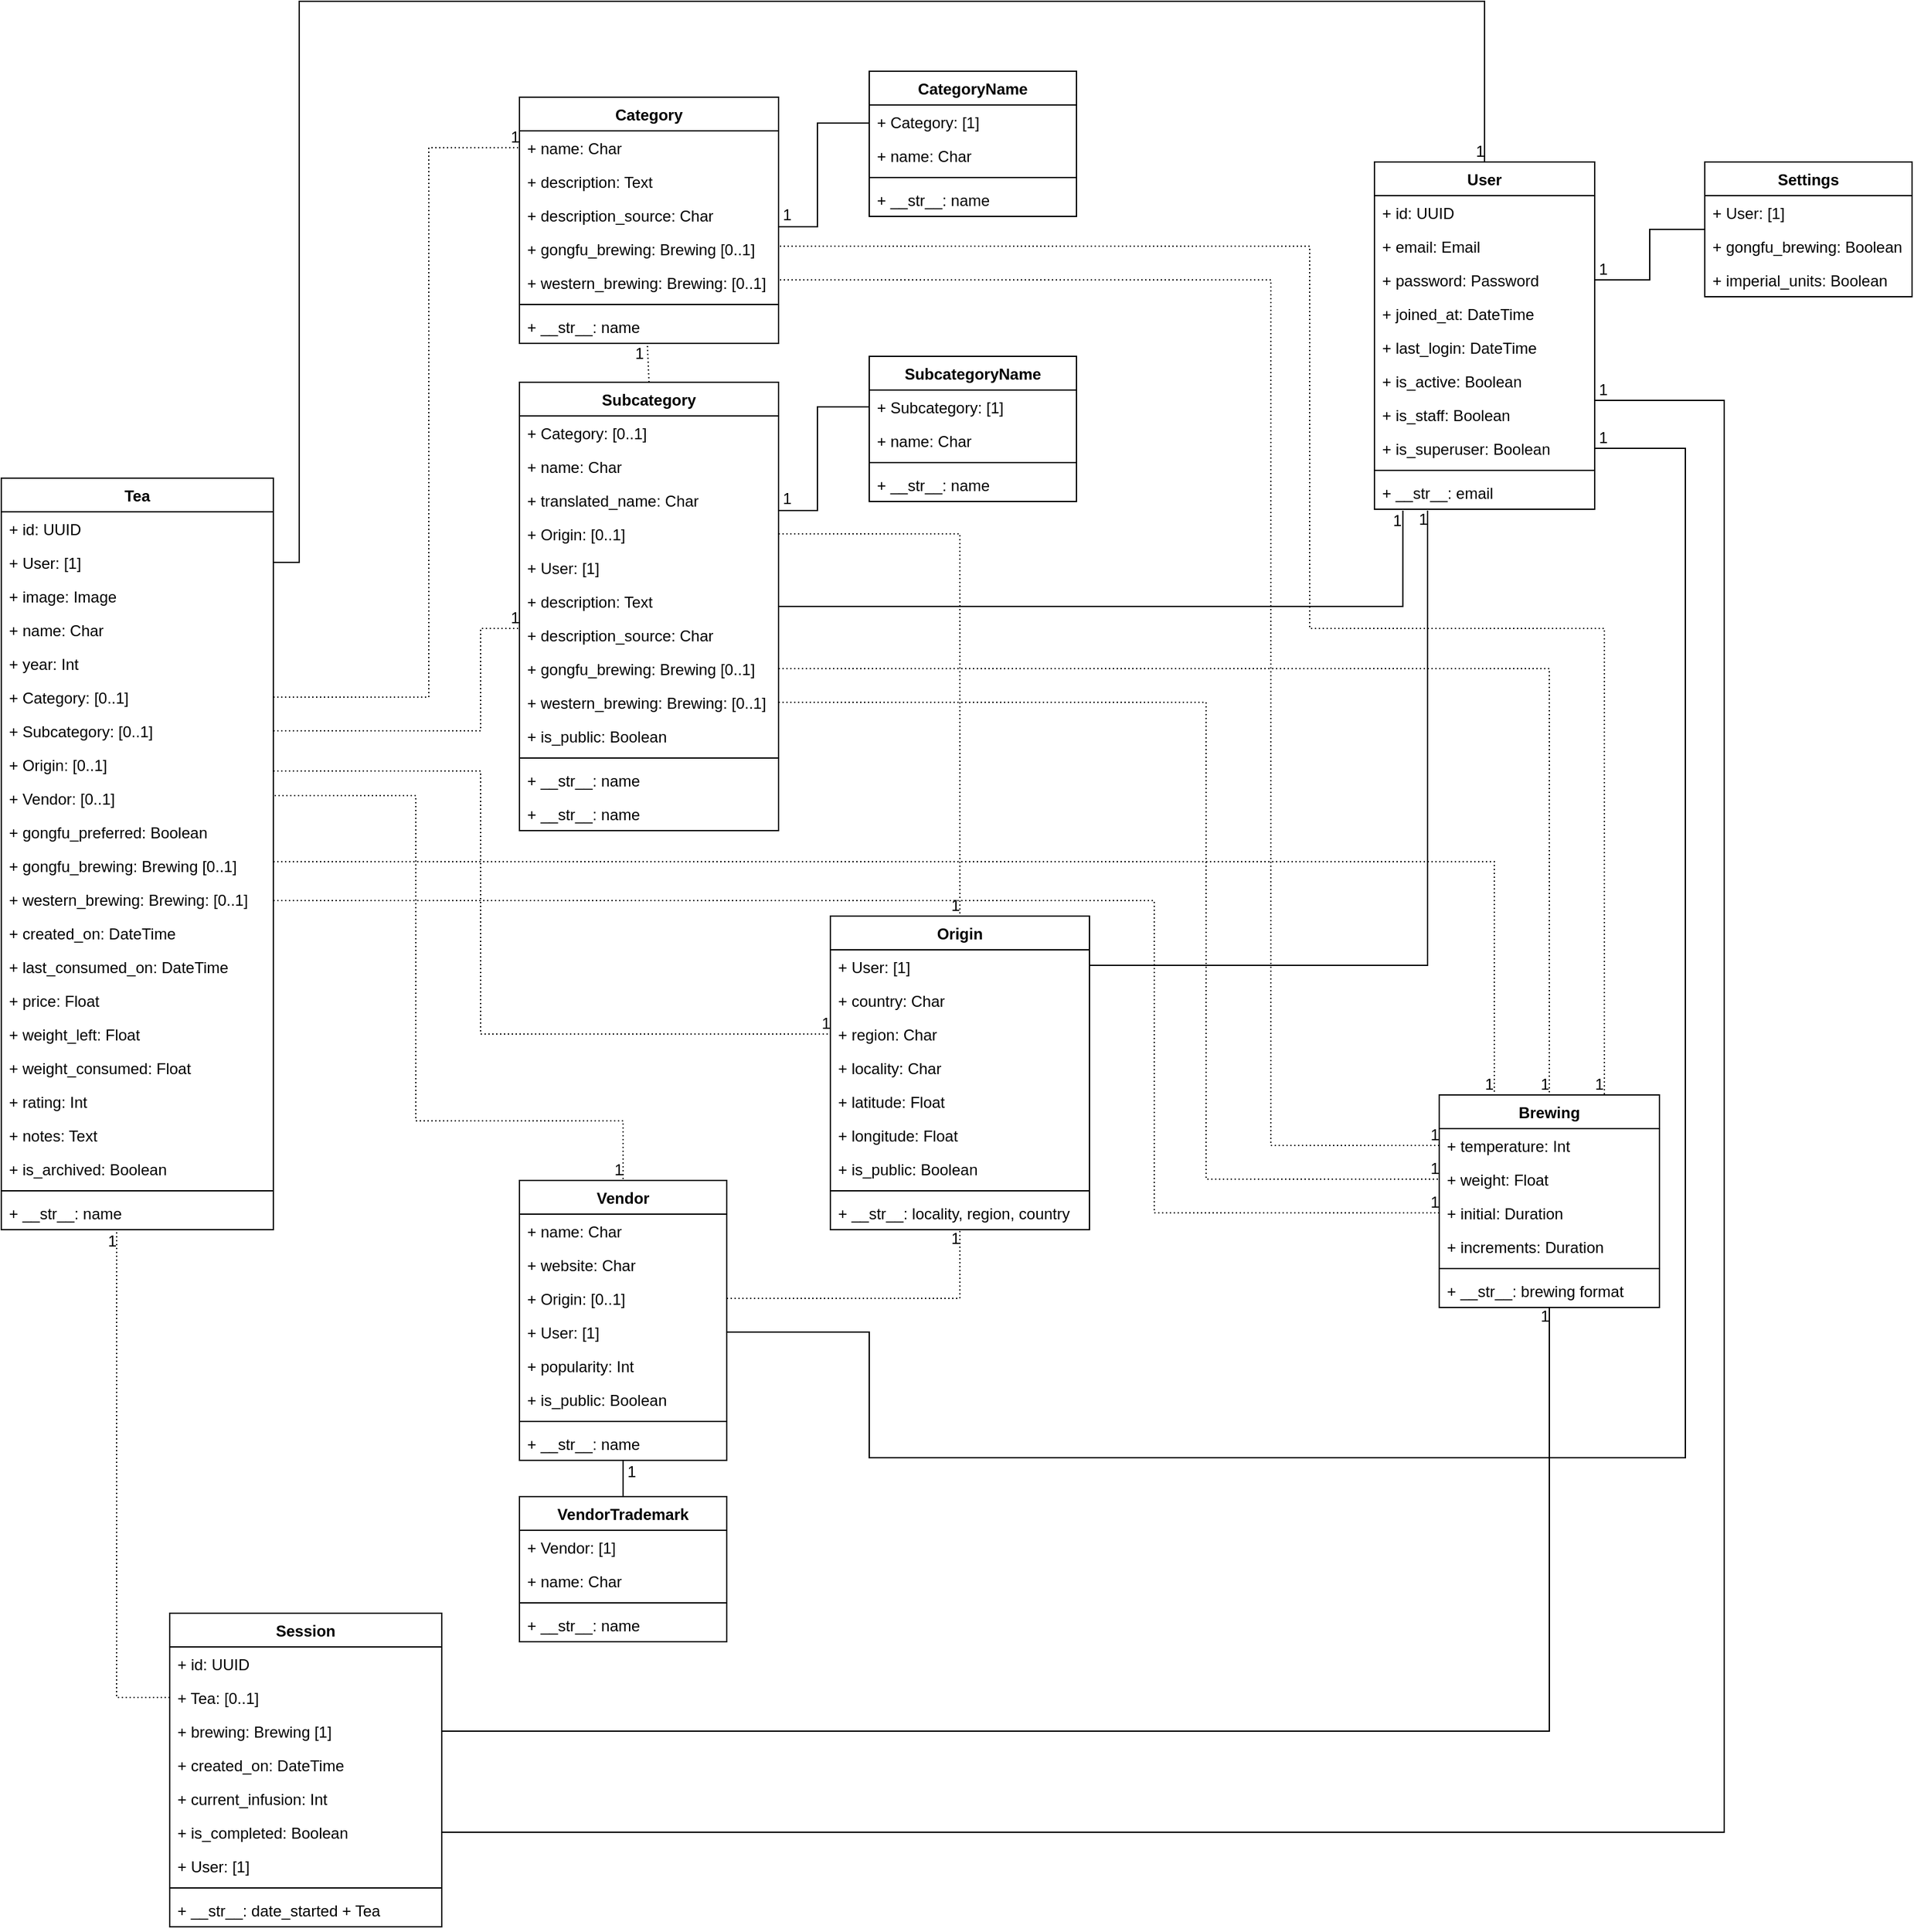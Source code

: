 <mxfile version="13.7.7" type="device"><diagram id="ERlqDM8H1WGWxy8LmIE1" name="Page-1"><mxGraphModel dx="1822" dy="1283" grid="1" gridSize="10" guides="1" tooltips="1" connect="1" arrows="1" fold="1" page="0" pageScale="1" pageWidth="850" pageHeight="1100" math="0" shadow="0"><root><mxCell id="0"/><mxCell id="1" parent="0"/><mxCell id="O02PNRUQ_utz5mJYv3w9-72" value="" style="endArrow=none;html=1;rounded=0;dashed=1;dashPattern=1 2;strokeColor=#000000;edgeStyle=orthogonalEdgeStyle;exitX=1;exitY=0.5;exitDx=0;exitDy=0;" parent="1" source="O02PNRUQ_utz5mJYv3w9-23" target="O02PNRUQ_utz5mJYv3w9-37" edge="1"><mxGeometry relative="1" as="geometry"><mxPoint x="410" y="430" as="sourcePoint"/><mxPoint x="570" y="430" as="targetPoint"/><Array as="points"><mxPoint x="170" y="419"/><mxPoint x="170" y="340"/></Array></mxGeometry></mxCell><mxCell id="O02PNRUQ_utz5mJYv3w9-73" value="1" style="resizable=0;html=1;align=right;verticalAlign=bottom;" parent="O02PNRUQ_utz5mJYv3w9-72" connectable="0" vertex="1"><mxGeometry x="1" relative="1" as="geometry"/></mxCell><mxCell id="O02PNRUQ_utz5mJYv3w9-98" value="" style="endArrow=none;html=1;rounded=0;dashed=1;dashPattern=1 2;strokeColor=#000000;align=center;edgeStyle=orthogonalEdgeStyle;exitX=1;exitY=0.5;exitDx=0;exitDy=0;" parent="1" source="O02PNRUQ_utz5mJYv3w9-92" target="O02PNRUQ_utz5mJYv3w9-93" edge="1"><mxGeometry relative="1" as="geometry"><mxPoint x="180" y="489" as="sourcePoint"/><mxPoint x="340" y="489" as="targetPoint"/><Array as="points"><mxPoint x="10" y="469"/><mxPoint x="120" y="469"/><mxPoint x="120" y="720"/><mxPoint x="280" y="720"/></Array></mxGeometry></mxCell><mxCell id="O02PNRUQ_utz5mJYv3w9-99" value="1" style="resizable=0;html=1;align=right;verticalAlign=bottom;" parent="O02PNRUQ_utz5mJYv3w9-98" connectable="0" vertex="1"><mxGeometry x="1" relative="1" as="geometry"/></mxCell><mxCell id="51CXwvKLVbVLp1ww3vql-13" value="" style="endArrow=none;html=1;rounded=0;edgeStyle=orthogonalEdgeStyle;dashed=1;dashPattern=1 2;entryX=0.424;entryY=1.038;entryDx=0;entryDy=0;entryPerimeter=0;" parent="1" source="51CXwvKLVbVLp1ww3vql-6" target="O02PNRUQ_utz5mJYv3w9-4" edge="1"><mxGeometry relative="1" as="geometry"><mxPoint x="60" y="939" as="sourcePoint"/><mxPoint x="60" y="939" as="targetPoint"/></mxGeometry></mxCell><mxCell id="51CXwvKLVbVLp1ww3vql-14" value="1" style="resizable=0;html=1;align=right;verticalAlign=bottom;" parent="51CXwvKLVbVLp1ww3vql-13" connectable="0" vertex="1"><mxGeometry x="1" relative="1" as="geometry"><mxPoint y="16" as="offset"/></mxGeometry></mxCell><mxCell id="51CXwvKLVbVLp1ww3vql-15" value="" style="endArrow=none;html=1;rounded=0;edgeStyle=orthogonalEdgeStyle;" parent="1" source="51CXwvKLVbVLp1ww3vql-9" target="O02PNRUQ_utz5mJYv3w9-76" edge="1"><mxGeometry relative="1" as="geometry"><mxPoint x="400" y="965" as="sourcePoint"/><mxPoint x="560" y="965" as="targetPoint"/></mxGeometry></mxCell><mxCell id="51CXwvKLVbVLp1ww3vql-16" value="1" style="resizable=0;html=1;align=right;verticalAlign=bottom;" parent="51CXwvKLVbVLp1ww3vql-15" connectable="0" vertex="1"><mxGeometry x="1" relative="1" as="geometry"><mxPoint y="15" as="offset"/></mxGeometry></mxCell><mxCell id="N8MZn2s2It6-Gu-V4lrR-6" value="" style="endArrow=none;html=1;rounded=0;edgeStyle=orthogonalEdgeStyle;entryX=1;entryY=0.5;entryDx=0;entryDy=0;" parent="1" source="N8MZn2s2It6-Gu-V4lrR-1" target="O02PNRUQ_utz5mJYv3w9-7" edge="1"><mxGeometry relative="1" as="geometry"><mxPoint x="750" y="330" as="sourcePoint"/><mxPoint x="1070" y="19" as="targetPoint"/><Array as="points"/></mxGeometry></mxCell><mxCell id="N8MZn2s2It6-Gu-V4lrR-7" value="1" style="resizable=0;html=1;align=right;verticalAlign=bottom;" parent="N8MZn2s2It6-Gu-V4lrR-6" connectable="0" vertex="1"><mxGeometry x="1" relative="1" as="geometry"><mxPoint x="10" as="offset"/></mxGeometry></mxCell><mxCell id="QWwtuNSNazfvdmb5oamC-1" value="" style="endArrow=none;html=1;rounded=0;edgeStyle=orthogonalEdgeStyle;exitX=1;exitY=0.5;exitDx=0;exitDy=0;" parent="1" source="QWwtuNSNazfvdmb5oamC-3" target="O02PNRUQ_utz5mJYv3w9-5" edge="1"><mxGeometry relative="1" as="geometry"><mxPoint x="105" y="160" as="sourcePoint"/><mxPoint x="130" y="-144" as="targetPoint"/><Array as="points"><mxPoint x="30" y="289"/><mxPoint x="30" y="-144"/><mxPoint x="945" y="-144"/></Array></mxGeometry></mxCell><mxCell id="QWwtuNSNazfvdmb5oamC-2" value="1" style="resizable=0;html=1;align=right;verticalAlign=bottom;" parent="QWwtuNSNazfvdmb5oamC-1" connectable="0" vertex="1"><mxGeometry x="1" relative="1" as="geometry"/></mxCell><mxCell id="QWwtuNSNazfvdmb5oamC-9" value="" style="endArrow=none;html=1;rounded=0;edgeStyle=orthogonalEdgeStyle;exitX=1;exitY=0.5;exitDx=0;exitDy=0;" parent="1" source="QWwtuNSNazfvdmb5oamC-8" target="O02PNRUQ_utz5mJYv3w9-5" edge="1"><mxGeometry relative="1" as="geometry"><mxPoint x="360" y="1059" as="sourcePoint"/><mxPoint x="520" y="1059" as="targetPoint"/><Array as="points"><mxPoint x="1130" y="1269"/><mxPoint x="1130" y="164"/></Array></mxGeometry></mxCell><mxCell id="QWwtuNSNazfvdmb5oamC-10" value="1" style="resizable=0;html=1;align=right;verticalAlign=bottom;" parent="QWwtuNSNazfvdmb5oamC-9" connectable="0" vertex="1"><mxGeometry x="1" relative="1" as="geometry"><mxPoint x="10" as="offset"/></mxGeometry></mxCell><mxCell id="QWwtuNSNazfvdmb5oamC-40" value="" style="endArrow=none;html=1;rounded=0;edgeStyle=orthogonalEdgeStyle;exitX=0.5;exitY=0;exitDx=0;exitDy=0;entryX=0.5;entryY=1;entryDx=0;entryDy=0;" parent="1" source="QWwtuNSNazfvdmb5oamC-34" target="O02PNRUQ_utz5mJYv3w9-93" edge="1"><mxGeometry relative="1" as="geometry"><mxPoint x="480" y="710" as="sourcePoint"/><mxPoint x="340" y="670" as="targetPoint"/><Array as="points"/></mxGeometry></mxCell><mxCell id="QWwtuNSNazfvdmb5oamC-41" value="1" style="resizable=0;html=1;align=right;verticalAlign=bottom;" parent="QWwtuNSNazfvdmb5oamC-40" connectable="0" vertex="1"><mxGeometry x="1" relative="1" as="geometry"><mxPoint x="10" y="17" as="offset"/></mxGeometry></mxCell><mxCell id="QWwtuNSNazfvdmb5oamC-54" value="" style="endArrow=none;html=1;rounded=0;dashed=1;dashPattern=1 2;edgeStyle=orthogonalEdgeStyle;entryX=0;entryY=0.5;entryDx=0;entryDy=0;exitX=1;exitY=0.5;exitDx=0;exitDy=0;" parent="1" source="QWwtuNSNazfvdmb5oamC-51" target="51CXwvKLVbVLp1ww3vql-17" edge="1"><mxGeometry relative="1" as="geometry"><mxPoint x="520" y="467" as="sourcePoint"/><mxPoint x="785" y="726" as="targetPoint"/><Array as="points"><mxPoint x="730" y="397"/><mxPoint x="730" y="765"/></Array></mxGeometry></mxCell><mxCell id="QWwtuNSNazfvdmb5oamC-55" value="1" style="resizable=0;html=1;align=right;verticalAlign=bottom;" parent="QWwtuNSNazfvdmb5oamC-54" connectable="0" vertex="1"><mxGeometry x="1" relative="1" as="geometry"/></mxCell><mxCell id="QWwtuNSNazfvdmb5oamC-58" value="" style="endArrow=none;html=1;rounded=0;dashed=1;dashPattern=1 2;edgeStyle=orthogonalEdgeStyle;entryX=0;entryY=0.5;entryDx=0;entryDy=0;exitX=1;exitY=0.5;exitDx=0;exitDy=0;" parent="1" source="QWwtuNSNazfvdmb5oamC-46" target="N8MZn2s2It6-Gu-V4lrR-12" edge="1"><mxGeometry relative="1" as="geometry"><mxPoint x="520" y="281" as="sourcePoint"/><mxPoint x="827.5" y="726" as="targetPoint"/><Array as="points"><mxPoint x="400" y="71"/><mxPoint x="780" y="71"/><mxPoint x="780" y="739"/></Array></mxGeometry></mxCell><mxCell id="QWwtuNSNazfvdmb5oamC-59" value="1" style="resizable=0;html=1;align=right;verticalAlign=bottom;" parent="QWwtuNSNazfvdmb5oamC-58" connectable="0" vertex="1"><mxGeometry x="1" relative="1" as="geometry"/></mxCell><mxCell id="N8MZn2s2It6-Gu-V4lrR-1" value="Settings" style="swimlane;fontStyle=1;align=center;verticalAlign=top;childLayout=stackLayout;horizontal=1;startSize=26;horizontalStack=0;resizeParent=1;resizeParentMax=0;resizeLast=0;collapsible=1;marginBottom=0;" parent="1" vertex="1"><mxGeometry x="1115" y="-20" width="160" height="104" as="geometry"/></mxCell><mxCell id="N8MZn2s2It6-Gu-V4lrR-2" value="+ User: [1]" style="text;strokeColor=none;fillColor=none;align=left;verticalAlign=top;spacingLeft=4;spacingRight=4;overflow=hidden;rotatable=0;points=[[0,0.5],[1,0.5]];portConstraint=eastwest;" parent="N8MZn2s2It6-Gu-V4lrR-1" vertex="1"><mxGeometry y="26" width="160" height="26" as="geometry"/></mxCell><mxCell id="N8MZn2s2It6-Gu-V4lrR-5" value="+ gongfu_brewing: Boolean" style="text;strokeColor=none;fillColor=none;align=left;verticalAlign=top;spacingLeft=4;spacingRight=4;overflow=hidden;rotatable=0;points=[[0,0.5],[1,0.5]];portConstraint=eastwest;" parent="N8MZn2s2It6-Gu-V4lrR-1" vertex="1"><mxGeometry y="52" width="160" height="26" as="geometry"/></mxCell><mxCell id="d5Woygqvk4NQN-vlE8zU-2" value="+ imperial_units: Boolean" style="text;strokeColor=none;fillColor=none;align=left;verticalAlign=top;spacingLeft=4;spacingRight=4;overflow=hidden;rotatable=0;points=[[0,0.5],[1,0.5]];portConstraint=eastwest;" vertex="1" parent="N8MZn2s2It6-Gu-V4lrR-1"><mxGeometry y="78" width="160" height="26" as="geometry"/></mxCell><mxCell id="QWwtuNSNazfvdmb5oamC-73" value="" style="endArrow=none;html=1;rounded=0;dashed=1;dashPattern=1 2;edgeStyle=orthogonalEdgeStyle;entryX=0.75;entryY=0;entryDx=0;entryDy=0;exitX=1;exitY=0.5;exitDx=0;exitDy=0;" parent="1" source="QWwtuNSNazfvdmb5oamC-45" target="O02PNRUQ_utz5mJYv3w9-76" edge="1"><mxGeometry relative="1" as="geometry"><mxPoint x="520" y="255" as="sourcePoint"/><mxPoint x="680" y="255" as="targetPoint"/><Array as="points"><mxPoint x="400" y="45"/><mxPoint x="810" y="45"/><mxPoint x="810" y="340"/><mxPoint x="1038" y="340"/></Array></mxGeometry></mxCell><mxCell id="QWwtuNSNazfvdmb5oamC-74" value="1" style="resizable=0;html=1;align=right;verticalAlign=bottom;" parent="QWwtuNSNazfvdmb5oamC-73" connectable="0" vertex="1"><mxGeometry x="1" relative="1" as="geometry"/></mxCell><mxCell id="QWwtuNSNazfvdmb5oamC-75" value="" style="endArrow=none;html=1;rounded=0;dashed=1;dashPattern=1 2;entryX=0.5;entryY=0;entryDx=0;entryDy=0;edgeStyle=orthogonalEdgeStyle;exitX=1;exitY=0.5;exitDx=0;exitDy=0;" parent="1" source="QWwtuNSNazfvdmb5oamC-50" target="O02PNRUQ_utz5mJYv3w9-76" edge="1"><mxGeometry relative="1" as="geometry"><mxPoint x="520" y="441" as="sourcePoint"/><mxPoint x="680" y="441" as="targetPoint"/><Array as="points"><mxPoint x="995" y="371"/></Array></mxGeometry></mxCell><mxCell id="QWwtuNSNazfvdmb5oamC-76" value="1" style="resizable=0;html=1;align=right;verticalAlign=bottom;" parent="QWwtuNSNazfvdmb5oamC-75" connectable="0" vertex="1"><mxGeometry x="1" relative="1" as="geometry"><mxPoint as="offset"/></mxGeometry></mxCell><mxCell id="QWwtuNSNazfvdmb5oamC-77" value="" style="endArrow=none;html=1;rounded=0;dashed=1;dashPattern=1 2;edgeStyle=orthogonalEdgeStyle;entryX=0.25;entryY=0;entryDx=0;entryDy=0;" parent="1" source="O02PNRUQ_utz5mJYv3w9-22" target="O02PNRUQ_utz5mJYv3w9-76" edge="1"><mxGeometry relative="1" as="geometry"><mxPoint x="-30" y="521" as="sourcePoint"/><mxPoint x="130" y="521" as="targetPoint"/><Array as="points"><mxPoint x="953" y="520"/></Array></mxGeometry></mxCell><mxCell id="QWwtuNSNazfvdmb5oamC-78" value="1" style="resizable=0;html=1;align=right;verticalAlign=bottom;" parent="QWwtuNSNazfvdmb5oamC-77" connectable="0" vertex="1"><mxGeometry x="1" relative="1" as="geometry"/></mxCell><mxCell id="QWwtuNSNazfvdmb5oamC-79" value="" style="endArrow=none;html=1;rounded=0;dashed=1;dashPattern=1 2;edgeStyle=orthogonalEdgeStyle;entryX=0;entryY=0.5;entryDx=0;entryDy=0;" parent="1" source="QWwtuNSNazfvdmb5oamC-63" target="O02PNRUQ_utz5mJYv3w9-87" edge="1"><mxGeometry relative="1" as="geometry"><mxPoint x="-30" y="547" as="sourcePoint"/><mxPoint x="742.5" y="726" as="targetPoint"/><Array as="points"><mxPoint x="690" y="550"/><mxPoint x="690" y="791"/></Array></mxGeometry></mxCell><mxCell id="QWwtuNSNazfvdmb5oamC-80" value="1" style="resizable=0;html=1;align=right;verticalAlign=bottom;" parent="QWwtuNSNazfvdmb5oamC-79" connectable="0" vertex="1"><mxGeometry x="1" relative="1" as="geometry"/></mxCell><mxCell id="QWwtuNSNazfvdmb5oamC-107" value="" style="endArrow=none;html=1;rounded=0;dashed=1;dashPattern=1 2;exitX=1;exitY=0.5;exitDx=0;exitDy=0;edgeStyle=orthogonalEdgeStyle;entryX=0;entryY=0.5;entryDx=0;entryDy=0;" parent="1" source="O02PNRUQ_utz5mJYv3w9-24" target="O02PNRUQ_utz5mJYv3w9-16" edge="1"><mxGeometry relative="1" as="geometry"><mxPoint x="-30" y="417" as="sourcePoint"/><mxPoint x="130" y="417" as="targetPoint"/><Array as="points"><mxPoint x="130" y="393"/><mxPoint x="130" y="-31"/></Array></mxGeometry></mxCell><mxCell id="QWwtuNSNazfvdmb5oamC-108" value="1" style="resizable=0;html=1;align=right;verticalAlign=bottom;" parent="QWwtuNSNazfvdmb5oamC-107" connectable="0" vertex="1"><mxGeometry x="1" relative="1" as="geometry"/></mxCell><mxCell id="QWwtuNSNazfvdmb5oamC-126" value="" style="endArrow=none;html=1;rounded=0;edgeStyle=orthogonalEdgeStyle;entryX=0.129;entryY=1.038;entryDx=0;entryDy=0;exitX=1;exitY=0.5;exitDx=0;exitDy=0;entryPerimeter=0;" parent="1" source="QWwtuNSNazfvdmb5oamC-125" target="O02PNRUQ_utz5mJYv3w9-13" edge="1"><mxGeometry relative="1" as="geometry"><mxPoint x="440" y="391" as="sourcePoint"/><mxPoint x="881.08" y="244" as="targetPoint"/><Array as="points"><mxPoint x="882" y="323"/></Array></mxGeometry></mxCell><mxCell id="QWwtuNSNazfvdmb5oamC-127" value="1" style="resizable=0;html=1;align=right;verticalAlign=bottom;" parent="QWwtuNSNazfvdmb5oamC-126" connectable="0" vertex="1"><mxGeometry x="1" relative="1" as="geometry"><mxPoint y="17" as="offset"/></mxGeometry></mxCell><mxCell id="QWwtuNSNazfvdmb5oamC-130" value="" style="endArrow=none;html=1;rounded=0;edgeStyle=orthogonalEdgeStyle;exitX=1;exitY=0.5;exitDx=0;exitDy=0;entryX=1;entryY=0.5;entryDx=0;entryDy=0;" parent="1" source="QWwtuNSNazfvdmb5oamC-129" target="O02PNRUQ_utz5mJYv3w9-11" edge="1"><mxGeometry relative="1" as="geometry"><mxPoint x="420" y="761" as="sourcePoint"/><mxPoint x="1050" y="197" as="targetPoint"/><Array as="points"><mxPoint x="470" y="883"/><mxPoint x="470" y="980"/><mxPoint x="1100" y="980"/><mxPoint x="1100" y="201"/></Array></mxGeometry></mxCell><mxCell id="QWwtuNSNazfvdmb5oamC-131" value="1" style="resizable=0;html=1;align=right;verticalAlign=bottom;" parent="QWwtuNSNazfvdmb5oamC-130" connectable="0" vertex="1"><mxGeometry x="1" relative="1" as="geometry"><mxPoint x="10" as="offset"/></mxGeometry></mxCell><mxCell id="O02PNRUQ_utz5mJYv3w9-76" value="Brewing" style="swimlane;fontStyle=1;align=center;verticalAlign=top;childLayout=stackLayout;horizontal=1;startSize=26;horizontalStack=0;resizeParent=1;resizeParentMax=0;resizeLast=0;collapsible=1;marginBottom=0;" parent="1" vertex="1"><mxGeometry x="910" y="700" width="170" height="164" as="geometry"/></mxCell><mxCell id="N8MZn2s2It6-Gu-V4lrR-12" value="+ temperature: Int" style="text;strokeColor=none;fillColor=none;align=left;verticalAlign=top;spacingLeft=4;spacingRight=4;overflow=hidden;rotatable=0;points=[[0,0.5],[1,0.5]];portConstraint=eastwest;" parent="O02PNRUQ_utz5mJYv3w9-76" vertex="1"><mxGeometry y="26" width="170" height="26" as="geometry"/></mxCell><mxCell id="51CXwvKLVbVLp1ww3vql-17" value="+ weight: Float" style="text;strokeColor=none;fillColor=none;align=left;verticalAlign=top;spacingLeft=4;spacingRight=4;overflow=hidden;rotatable=0;points=[[0,0.5],[1,0.5]];portConstraint=eastwest;" parent="O02PNRUQ_utz5mJYv3w9-76" vertex="1"><mxGeometry y="52" width="170" height="26" as="geometry"/></mxCell><mxCell id="O02PNRUQ_utz5mJYv3w9-87" value="+ initial: Duration" style="text;strokeColor=none;fillColor=none;align=left;verticalAlign=top;spacingLeft=4;spacingRight=4;overflow=hidden;rotatable=0;points=[[0,0.5],[1,0.5]];portConstraint=eastwest;" parent="O02PNRUQ_utz5mJYv3w9-76" vertex="1"><mxGeometry y="78" width="170" height="26" as="geometry"/></mxCell><mxCell id="O02PNRUQ_utz5mJYv3w9-88" value="+ increments: Duration" style="text;strokeColor=none;fillColor=none;align=left;verticalAlign=top;spacingLeft=4;spacingRight=4;overflow=hidden;rotatable=0;points=[[0,0.5],[1,0.5]];portConstraint=eastwest;" parent="O02PNRUQ_utz5mJYv3w9-76" vertex="1"><mxGeometry y="104" width="170" height="26" as="geometry"/></mxCell><mxCell id="O02PNRUQ_utz5mJYv3w9-79" value="" style="line;strokeWidth=1;fillColor=none;align=left;verticalAlign=middle;spacingTop=-1;spacingLeft=3;spacingRight=3;rotatable=0;labelPosition=right;points=[];portConstraint=eastwest;" parent="O02PNRUQ_utz5mJYv3w9-76" vertex="1"><mxGeometry y="130" width="170" height="8" as="geometry"/></mxCell><mxCell id="O02PNRUQ_utz5mJYv3w9-80" value="+ __str__: brewing format" style="text;strokeColor=none;fillColor=none;align=left;verticalAlign=top;spacingLeft=4;spacingRight=4;overflow=hidden;rotatable=0;points=[[0,0.5],[1,0.5]];portConstraint=eastwest;" parent="O02PNRUQ_utz5mJYv3w9-76" vertex="1"><mxGeometry y="138" width="170" height="26" as="geometry"/></mxCell><mxCell id="O02PNRUQ_utz5mJYv3w9-5" value="User" style="swimlane;fontStyle=1;align=center;verticalAlign=top;childLayout=stackLayout;horizontal=1;startSize=26;horizontalStack=0;resizeParent=1;resizeParentMax=0;resizeLast=0;collapsible=1;marginBottom=0;" parent="1" vertex="1"><mxGeometry x="860" y="-20" width="170" height="268" as="geometry"/></mxCell><mxCell id="VThV8Sqx-7DaZgq53jRN-1" value="+ id: UUID" style="text;strokeColor=none;fillColor=none;align=left;verticalAlign=top;spacingLeft=4;spacingRight=4;overflow=hidden;rotatable=0;points=[[0,0.5],[1,0.5]];portConstraint=eastwest;" parent="O02PNRUQ_utz5mJYv3w9-5" vertex="1"><mxGeometry y="26" width="170" height="26" as="geometry"/></mxCell><mxCell id="O02PNRUQ_utz5mJYv3w9-6" value="+ email: Email" style="text;strokeColor=none;fillColor=none;align=left;verticalAlign=top;spacingLeft=4;spacingRight=4;overflow=hidden;rotatable=0;points=[[0,0.5],[1,0.5]];portConstraint=eastwest;" parent="O02PNRUQ_utz5mJYv3w9-5" vertex="1"><mxGeometry y="52" width="170" height="26" as="geometry"/></mxCell><mxCell id="O02PNRUQ_utz5mJYv3w9-7" value="+ password: Password" style="text;strokeColor=none;fillColor=none;align=left;verticalAlign=top;spacingLeft=4;spacingRight=4;overflow=hidden;rotatable=0;points=[[0,0.5],[1,0.5]];portConstraint=eastwest;" parent="O02PNRUQ_utz5mJYv3w9-5" vertex="1"><mxGeometry y="78" width="170" height="26" as="geometry"/></mxCell><mxCell id="O02PNRUQ_utz5mJYv3w9-8" value="+ joined_at: DateTime" style="text;strokeColor=none;fillColor=none;align=left;verticalAlign=top;spacingLeft=4;spacingRight=4;overflow=hidden;rotatable=0;points=[[0,0.5],[1,0.5]];portConstraint=eastwest;" parent="O02PNRUQ_utz5mJYv3w9-5" vertex="1"><mxGeometry y="104" width="170" height="26" as="geometry"/></mxCell><mxCell id="O02PNRUQ_utz5mJYv3w9-14" value="+ last_login: DateTime" style="text;strokeColor=none;fillColor=none;align=left;verticalAlign=top;spacingLeft=4;spacingRight=4;overflow=hidden;rotatable=0;points=[[0,0.5],[1,0.5]];portConstraint=eastwest;" parent="O02PNRUQ_utz5mJYv3w9-5" vertex="1"><mxGeometry y="130" width="170" height="26" as="geometry"/></mxCell><mxCell id="O02PNRUQ_utz5mJYv3w9-9" value="+ is_active: Boolean" style="text;strokeColor=none;fillColor=none;align=left;verticalAlign=top;spacingLeft=4;spacingRight=4;overflow=hidden;rotatable=0;points=[[0,0.5],[1,0.5]];portConstraint=eastwest;" parent="O02PNRUQ_utz5mJYv3w9-5" vertex="1"><mxGeometry y="156" width="170" height="26" as="geometry"/></mxCell><mxCell id="O02PNRUQ_utz5mJYv3w9-10" value="+ is_staff: Boolean" style="text;strokeColor=none;fillColor=none;align=left;verticalAlign=top;spacingLeft=4;spacingRight=4;overflow=hidden;rotatable=0;points=[[0,0.5],[1,0.5]];portConstraint=eastwest;" parent="O02PNRUQ_utz5mJYv3w9-5" vertex="1"><mxGeometry y="182" width="170" height="26" as="geometry"/></mxCell><mxCell id="O02PNRUQ_utz5mJYv3w9-11" value="+ is_superuser: Boolean" style="text;strokeColor=none;fillColor=none;align=left;verticalAlign=top;spacingLeft=4;spacingRight=4;overflow=hidden;rotatable=0;points=[[0,0.5],[1,0.5]];portConstraint=eastwest;" parent="O02PNRUQ_utz5mJYv3w9-5" vertex="1"><mxGeometry y="208" width="170" height="26" as="geometry"/></mxCell><mxCell id="O02PNRUQ_utz5mJYv3w9-12" value="" style="line;strokeWidth=1;fillColor=none;align=left;verticalAlign=middle;spacingTop=-1;spacingLeft=3;spacingRight=3;rotatable=0;labelPosition=right;points=[];portConstraint=eastwest;" parent="O02PNRUQ_utz5mJYv3w9-5" vertex="1"><mxGeometry y="234" width="170" height="8" as="geometry"/></mxCell><mxCell id="O02PNRUQ_utz5mJYv3w9-13" value="+ __str__: email" style="text;strokeColor=none;fillColor=none;align=left;verticalAlign=top;spacingLeft=4;spacingRight=4;overflow=hidden;rotatable=0;points=[[0,0.5],[1,0.5]];portConstraint=eastwest;" parent="O02PNRUQ_utz5mJYv3w9-5" vertex="1"><mxGeometry y="242" width="170" height="26" as="geometry"/></mxCell><mxCell id="O02PNRUQ_utz5mJYv3w9-15" value="Category" style="swimlane;fontStyle=1;align=center;verticalAlign=top;childLayout=stackLayout;horizontal=1;startSize=26;horizontalStack=0;resizeParent=1;resizeParentMax=0;resizeLast=0;collapsible=1;marginBottom=0;" parent="1" vertex="1"><mxGeometry x="200" y="-70" width="200" height="190" as="geometry"/></mxCell><mxCell id="O02PNRUQ_utz5mJYv3w9-16" value="+ name: Char" style="text;strokeColor=none;fillColor=none;align=left;verticalAlign=top;spacingLeft=4;spacingRight=4;overflow=hidden;rotatable=0;points=[[0,0.5],[1,0.5]];portConstraint=eastwest;" parent="O02PNRUQ_utz5mJYv3w9-15" vertex="1"><mxGeometry y="26" width="200" height="26" as="geometry"/></mxCell><mxCell id="VThV8Sqx-7DaZgq53jRN-4" value="+ description: Text" style="text;strokeColor=none;fillColor=none;align=left;verticalAlign=top;spacingLeft=4;spacingRight=4;overflow=hidden;rotatable=0;points=[[0,0.5],[1,0.5]];portConstraint=eastwest;" parent="O02PNRUQ_utz5mJYv3w9-15" vertex="1"><mxGeometry y="52" width="200" height="26" as="geometry"/></mxCell><mxCell id="VThV8Sqx-7DaZgq53jRN-5" value="+ description_source: Char" style="text;strokeColor=none;fillColor=none;align=left;verticalAlign=top;spacingLeft=4;spacingRight=4;overflow=hidden;rotatable=0;points=[[0,0.5],[1,0.5]];portConstraint=eastwest;" parent="O02PNRUQ_utz5mJYv3w9-15" vertex="1"><mxGeometry y="78" width="200" height="26" as="geometry"/></mxCell><mxCell id="QWwtuNSNazfvdmb5oamC-45" value="+ gongfu_brewing: Brewing [0..1]" style="text;strokeColor=none;fillColor=none;align=left;verticalAlign=top;spacingLeft=4;spacingRight=4;overflow=hidden;rotatable=0;points=[[0,0.5],[1,0.5]];portConstraint=eastwest;" parent="O02PNRUQ_utz5mJYv3w9-15" vertex="1"><mxGeometry y="104" width="200" height="26" as="geometry"/></mxCell><mxCell id="QWwtuNSNazfvdmb5oamC-46" value="+ western_brewing: Brewing: [0..1]" style="text;strokeColor=none;fillColor=none;align=left;verticalAlign=top;spacingLeft=4;spacingRight=4;overflow=hidden;rotatable=0;points=[[0,0.5],[1,0.5]];portConstraint=eastwest;" parent="O02PNRUQ_utz5mJYv3w9-15" vertex="1"><mxGeometry y="130" width="200" height="26" as="geometry"/></mxCell><mxCell id="O02PNRUQ_utz5mJYv3w9-17" value="" style="line;strokeWidth=1;fillColor=none;align=left;verticalAlign=middle;spacingTop=-1;spacingLeft=3;spacingRight=3;rotatable=0;labelPosition=right;points=[];portConstraint=eastwest;" parent="O02PNRUQ_utz5mJYv3w9-15" vertex="1"><mxGeometry y="156" width="200" height="8" as="geometry"/></mxCell><mxCell id="O02PNRUQ_utz5mJYv3w9-18" value="+ __str__: name" style="text;strokeColor=none;fillColor=none;align=left;verticalAlign=top;spacingLeft=4;spacingRight=4;overflow=hidden;rotatable=0;points=[[0,0.5],[1,0.5]];portConstraint=eastwest;" parent="O02PNRUQ_utz5mJYv3w9-15" vertex="1"><mxGeometry y="164" width="200" height="26" as="geometry"/></mxCell><mxCell id="y7QYFi7R_V6b-nVKkgER-1" value="CategoryName&#xA;" style="swimlane;fontStyle=1;align=center;verticalAlign=top;childLayout=stackLayout;horizontal=1;startSize=26;horizontalStack=0;resizeParent=1;resizeParentMax=0;resizeLast=0;collapsible=1;marginBottom=0;" parent="1" vertex="1"><mxGeometry x="470" y="-90" width="160" height="112" as="geometry"><mxRectangle x="380" y="321" width="100" height="26" as="alternateBounds"/></mxGeometry></mxCell><mxCell id="y7QYFi7R_V6b-nVKkgER-2" value="+ Category: [1]" style="text;strokeColor=none;fillColor=none;align=left;verticalAlign=top;spacingLeft=4;spacingRight=4;overflow=hidden;rotatable=0;points=[[0,0.5],[1,0.5]];portConstraint=eastwest;" parent="y7QYFi7R_V6b-nVKkgER-1" vertex="1"><mxGeometry y="26" width="160" height="26" as="geometry"/></mxCell><mxCell id="y7QYFi7R_V6b-nVKkgER-3" value="+ name: Char" style="text;strokeColor=none;fillColor=none;align=left;verticalAlign=top;spacingLeft=4;spacingRight=4;overflow=hidden;rotatable=0;points=[[0,0.5],[1,0.5]];portConstraint=eastwest;" parent="y7QYFi7R_V6b-nVKkgER-1" vertex="1"><mxGeometry y="52" width="160" height="26" as="geometry"/></mxCell><mxCell id="y7QYFi7R_V6b-nVKkgER-4" value="" style="line;strokeWidth=1;fillColor=none;align=left;verticalAlign=middle;spacingTop=-1;spacingLeft=3;spacingRight=3;rotatable=0;labelPosition=right;points=[];portConstraint=eastwest;" parent="y7QYFi7R_V6b-nVKkgER-1" vertex="1"><mxGeometry y="78" width="160" height="8" as="geometry"/></mxCell><mxCell id="y7QYFi7R_V6b-nVKkgER-5" value="+ __str__: name" style="text;strokeColor=none;fillColor=none;align=left;verticalAlign=top;spacingLeft=4;spacingRight=4;overflow=hidden;rotatable=0;points=[[0,0.5],[1,0.5]];portConstraint=eastwest;" parent="y7QYFi7R_V6b-nVKkgER-1" vertex="1"><mxGeometry y="86" width="160" height="26" as="geometry"/></mxCell><mxCell id="51CXwvKLVbVLp1ww3vql-5" value="Session" style="swimlane;fontStyle=1;align=center;verticalAlign=top;childLayout=stackLayout;horizontal=1;startSize=26;horizontalStack=0;resizeParent=1;resizeParentMax=0;resizeLast=0;collapsible=1;marginBottom=0;" parent="1" vertex="1"><mxGeometry x="-70" y="1100" width="210" height="242" as="geometry"><mxRectangle x="410" y="670" width="70" height="26" as="alternateBounds"/></mxGeometry></mxCell><mxCell id="d5Woygqvk4NQN-vlE8zU-3" value="+ id: UUID" style="text;strokeColor=none;fillColor=none;align=left;verticalAlign=top;spacingLeft=4;spacingRight=4;overflow=hidden;rotatable=0;points=[[0,0.5],[1,0.5]];portConstraint=eastwest;" vertex="1" parent="51CXwvKLVbVLp1ww3vql-5"><mxGeometry y="26" width="210" height="26" as="geometry"/></mxCell><mxCell id="51CXwvKLVbVLp1ww3vql-6" value="+ Tea: [0..1]" style="text;strokeColor=none;fillColor=none;align=left;verticalAlign=top;spacingLeft=4;spacingRight=4;overflow=hidden;rotatable=0;points=[[0,0.5],[1,0.5]];portConstraint=eastwest;" parent="51CXwvKLVbVLp1ww3vql-5" vertex="1"><mxGeometry y="52" width="210" height="26" as="geometry"/></mxCell><mxCell id="51CXwvKLVbVLp1ww3vql-9" value="+ brewing: Brewing [1]" style="text;strokeColor=none;fillColor=none;align=left;verticalAlign=top;spacingLeft=4;spacingRight=4;overflow=hidden;rotatable=0;points=[[0,0.5],[1,0.5]];portConstraint=eastwest;" parent="51CXwvKLVbVLp1ww3vql-5" vertex="1"><mxGeometry y="78" width="210" height="26" as="geometry"/></mxCell><mxCell id="51CXwvKLVbVLp1ww3vql-10" value="+ created_on: DateTime" style="text;strokeColor=none;fillColor=none;align=left;verticalAlign=top;spacingLeft=4;spacingRight=4;overflow=hidden;rotatable=0;points=[[0,0.5],[1,0.5]];portConstraint=eastwest;" parent="51CXwvKLVbVLp1ww3vql-5" vertex="1"><mxGeometry y="104" width="210" height="26" as="geometry"/></mxCell><mxCell id="51CXwvKLVbVLp1ww3vql-11" value="+ current_infusion: Int" style="text;strokeColor=none;fillColor=none;align=left;verticalAlign=top;spacingLeft=4;spacingRight=4;overflow=hidden;rotatable=0;points=[[0,0.5],[1,0.5]];portConstraint=eastwest;" parent="51CXwvKLVbVLp1ww3vql-5" vertex="1"><mxGeometry y="130" width="210" height="26" as="geometry"/></mxCell><mxCell id="d5Woygqvk4NQN-vlE8zU-1" value="+ is_completed: Boolean" style="text;strokeColor=none;fillColor=none;align=left;verticalAlign=top;spacingLeft=4;spacingRight=4;overflow=hidden;rotatable=0;points=[[0,0.5],[1,0.5]];portConstraint=eastwest;" vertex="1" parent="51CXwvKLVbVLp1ww3vql-5"><mxGeometry y="156" width="210" height="26" as="geometry"/></mxCell><mxCell id="QWwtuNSNazfvdmb5oamC-8" value="+ User: [1]" style="text;strokeColor=none;fillColor=none;align=left;verticalAlign=top;spacingLeft=4;spacingRight=4;overflow=hidden;rotatable=0;points=[[0,0.5],[1,0.5]];portConstraint=eastwest;" parent="51CXwvKLVbVLp1ww3vql-5" vertex="1"><mxGeometry y="182" width="210" height="26" as="geometry"/></mxCell><mxCell id="QWwtuNSNazfvdmb5oamC-15" value="" style="line;strokeWidth=1;fillColor=none;align=left;verticalAlign=middle;spacingTop=-1;spacingLeft=3;spacingRight=3;rotatable=0;labelPosition=right;points=[];portConstraint=eastwest;" parent="51CXwvKLVbVLp1ww3vql-5" vertex="1"><mxGeometry y="208" width="210" height="8" as="geometry"/></mxCell><mxCell id="QWwtuNSNazfvdmb5oamC-12" value="+ __str__: date_started + Tea" style="text;strokeColor=none;fillColor=none;align=left;verticalAlign=top;spacingLeft=4;spacingRight=4;overflow=hidden;rotatable=0;points=[[0,0.5],[1,0.5]];portConstraint=eastwest;" parent="51CXwvKLVbVLp1ww3vql-5" vertex="1"><mxGeometry y="216" width="210" height="26" as="geometry"/></mxCell><mxCell id="QWwtuNSNazfvdmb5oamC-141" value="" style="endArrow=none;html=1;rounded=0;dashed=1;dashPattern=1 2;edgeStyle=orthogonalEdgeStyle;" parent="1" source="QWwtuNSNazfvdmb5oamC-133" target="QWwtuNSNazfvdmb5oamC-136" edge="1"><mxGeometry relative="1" as="geometry"><mxPoint x="440" y="417" as="sourcePoint"/><mxPoint x="600" y="417" as="targetPoint"/></mxGeometry></mxCell><mxCell id="QWwtuNSNazfvdmb5oamC-142" value="1" style="resizable=0;html=1;align=right;verticalAlign=bottom;" parent="QWwtuNSNazfvdmb5oamC-141" connectable="0" vertex="1"><mxGeometry x="1" relative="1" as="geometry"/></mxCell><mxCell id="QWwtuNSNazfvdmb5oamC-143" value="" style="endArrow=none;html=1;rounded=0;dashed=1;dashPattern=1 2;edgeStyle=orthogonalEdgeStyle;" parent="1" source="QWwtuNSNazfvdmb5oamC-135" target="QWwtuNSNazfvdmb5oamC-136" edge="1"><mxGeometry relative="1" as="geometry"><mxPoint x="420" y="857" as="sourcePoint"/><mxPoint x="580" y="857" as="targetPoint"/></mxGeometry></mxCell><mxCell id="QWwtuNSNazfvdmb5oamC-144" value="1" style="resizable=0;html=1;align=right;verticalAlign=bottom;" parent="QWwtuNSNazfvdmb5oamC-143" connectable="0" vertex="1"><mxGeometry x="1" relative="1" as="geometry"><mxPoint y="15" as="offset"/></mxGeometry></mxCell><mxCell id="QWwtuNSNazfvdmb5oamC-24" value="" style="endArrow=none;html=1;rounded=0;edgeStyle=orthogonalEdgeStyle;exitX=0;exitY=0.5;exitDx=0;exitDy=0;" parent="1" source="QWwtuNSNazfvdmb5oamC-17" target="O02PNRUQ_utz5mJYv3w9-37" edge="1"><mxGeometry relative="1" as="geometry"><mxPoint x="490" y="335" as="sourcePoint"/><mxPoint x="470" y="300" as="targetPoint"/><Array as="points"><mxPoint x="430" y="169"/><mxPoint x="430" y="249"/></Array></mxGeometry></mxCell><mxCell id="QWwtuNSNazfvdmb5oamC-25" value="1" style="resizable=0;html=1;align=right;verticalAlign=bottom;" parent="QWwtuNSNazfvdmb5oamC-24" connectable="0" vertex="1"><mxGeometry x="1" relative="1" as="geometry"><mxPoint x="10" y="-1" as="offset"/></mxGeometry></mxCell><mxCell id="QWwtuNSNazfvdmb5oamC-136" value="Origin&#xA;" style="swimlane;fontStyle=1;align=center;verticalAlign=top;childLayout=stackLayout;horizontal=1;startSize=26;horizontalStack=0;resizeParent=1;resizeParentMax=0;resizeLast=0;collapsible=1;marginBottom=0;" parent="1" vertex="1"><mxGeometry x="440" y="562" width="200" height="242" as="geometry"><mxRectangle x="380" y="321" width="100" height="26" as="alternateBounds"/></mxGeometry></mxCell><mxCell id="QWwtuNSNazfvdmb5oamC-149" value="+ User: [1]" style="text;strokeColor=none;fillColor=none;align=left;verticalAlign=top;spacingLeft=4;spacingRight=4;overflow=hidden;rotatable=0;points=[[0,0.5],[1,0.5]];portConstraint=eastwest;" parent="QWwtuNSNazfvdmb5oamC-136" vertex="1"><mxGeometry y="26" width="200" height="26" as="geometry"/></mxCell><mxCell id="QWwtuNSNazfvdmb5oamC-137" value="+ country: Char" style="text;strokeColor=none;fillColor=none;align=left;verticalAlign=top;spacingLeft=4;spacingRight=4;overflow=hidden;rotatable=0;points=[[0,0.5],[1,0.5]];portConstraint=eastwest;" parent="QWwtuNSNazfvdmb5oamC-136" vertex="1"><mxGeometry y="52" width="200" height="26" as="geometry"/></mxCell><mxCell id="QWwtuNSNazfvdmb5oamC-138" value="+ region: Char" style="text;strokeColor=none;fillColor=none;align=left;verticalAlign=top;spacingLeft=4;spacingRight=4;overflow=hidden;rotatable=0;points=[[0,0.5],[1,0.5]];portConstraint=eastwest;" parent="QWwtuNSNazfvdmb5oamC-136" vertex="1"><mxGeometry y="78" width="200" height="26" as="geometry"/></mxCell><mxCell id="QWwtuNSNazfvdmb5oamC-147" value="+ locality: Char" style="text;strokeColor=none;fillColor=none;align=left;verticalAlign=top;spacingLeft=4;spacingRight=4;overflow=hidden;rotatable=0;points=[[0,0.5],[1,0.5]];portConstraint=eastwest;" parent="QWwtuNSNazfvdmb5oamC-136" vertex="1"><mxGeometry y="104" width="200" height="26" as="geometry"/></mxCell><mxCell id="VThV8Sqx-7DaZgq53jRN-2" value="+ latitude: Float" style="text;strokeColor=none;fillColor=none;align=left;verticalAlign=top;spacingLeft=4;spacingRight=4;overflow=hidden;rotatable=0;points=[[0,0.5],[1,0.5]];portConstraint=eastwest;" parent="QWwtuNSNazfvdmb5oamC-136" vertex="1"><mxGeometry y="130" width="200" height="26" as="geometry"/></mxCell><mxCell id="VThV8Sqx-7DaZgq53jRN-3" value="+ longitude: Float" style="text;strokeColor=none;fillColor=none;align=left;verticalAlign=top;spacingLeft=4;spacingRight=4;overflow=hidden;rotatable=0;points=[[0,0.5],[1,0.5]];portConstraint=eastwest;" parent="QWwtuNSNazfvdmb5oamC-136" vertex="1"><mxGeometry y="156" width="200" height="26" as="geometry"/></mxCell><mxCell id="QWwtuNSNazfvdmb5oamC-154" value="+ is_public: Boolean" style="text;strokeColor=none;fillColor=none;align=left;verticalAlign=top;spacingLeft=4;spacingRight=4;overflow=hidden;rotatable=0;points=[[0,0.5],[1,0.5]];portConstraint=eastwest;" parent="QWwtuNSNazfvdmb5oamC-136" vertex="1"><mxGeometry y="182" width="200" height="26" as="geometry"/></mxCell><mxCell id="QWwtuNSNazfvdmb5oamC-139" value="" style="line;strokeWidth=1;fillColor=none;align=left;verticalAlign=middle;spacingTop=-1;spacingLeft=3;spacingRight=3;rotatable=0;labelPosition=right;points=[];portConstraint=eastwest;" parent="QWwtuNSNazfvdmb5oamC-136" vertex="1"><mxGeometry y="208" width="200" height="8" as="geometry"/></mxCell><mxCell id="QWwtuNSNazfvdmb5oamC-140" value="+ __str__: locality, region, country" style="text;strokeColor=none;fillColor=none;align=left;verticalAlign=top;spacingLeft=4;spacingRight=4;overflow=hidden;rotatable=0;points=[[0,0.5],[1,0.5]];portConstraint=eastwest;" parent="QWwtuNSNazfvdmb5oamC-136" vertex="1"><mxGeometry y="216" width="200" height="26" as="geometry"/></mxCell><mxCell id="QWwtuNSNazfvdmb5oamC-150" value="" style="endArrow=none;html=1;rounded=0;edgeStyle=orthogonalEdgeStyle;entryX=0.247;entryY=1.038;entryDx=0;entryDy=0;entryPerimeter=0;exitX=1;exitY=0.5;exitDx=0;exitDy=0;" parent="1" source="QWwtuNSNazfvdmb5oamC-149" target="O02PNRUQ_utz5mJYv3w9-13" edge="1"><mxGeometry relative="1" as="geometry"><mxPoint x="640" y="679" as="sourcePoint"/><mxPoint x="900.97" y="243.012" as="targetPoint"/><Array as="points"><mxPoint x="640" y="600"/><mxPoint x="901" y="600"/></Array></mxGeometry></mxCell><mxCell id="QWwtuNSNazfvdmb5oamC-151" value="1" style="resizable=0;html=1;align=right;verticalAlign=bottom;" parent="QWwtuNSNazfvdmb5oamC-150" connectable="0" vertex="1"><mxGeometry x="1" relative="1" as="geometry"><mxPoint y="16" as="offset"/></mxGeometry></mxCell><mxCell id="VThV8Sqx-7DaZgq53jRN-6" value="" style="endArrow=none;html=1;rounded=0;dashed=1;dashPattern=1 2;exitX=0.5;exitY=0;exitDx=0;exitDy=0;entryX=0.494;entryY=1.077;entryDx=0;entryDy=0;entryPerimeter=0;" parent="1" source="O02PNRUQ_utz5mJYv3w9-37" target="O02PNRUQ_utz5mJYv3w9-18" edge="1"><mxGeometry relative="1" as="geometry"><mxPoint x="200" y="180" as="sourcePoint"/><mxPoint x="360" y="180" as="targetPoint"/></mxGeometry></mxCell><mxCell id="VThV8Sqx-7DaZgq53jRN-7" value="1" style="resizable=0;html=1;align=right;verticalAlign=bottom;" parent="VThV8Sqx-7DaZgq53jRN-6" connectable="0" vertex="1"><mxGeometry x="1" relative="1" as="geometry"><mxPoint x="-2" y="14" as="offset"/></mxGeometry></mxCell><mxCell id="O02PNRUQ_utz5mJYv3w9-93" value="Vendor" style="swimlane;fontStyle=1;align=center;verticalAlign=top;childLayout=stackLayout;horizontal=1;startSize=26;horizontalStack=0;resizeParent=1;resizeParentMax=0;resizeLast=0;collapsible=1;marginBottom=0;" parent="1" vertex="1"><mxGeometry x="200" y="766" width="160" height="216" as="geometry"/></mxCell><mxCell id="O02PNRUQ_utz5mJYv3w9-94" value="+ name: Char" style="text;strokeColor=none;fillColor=none;align=left;verticalAlign=top;spacingLeft=4;spacingRight=4;overflow=hidden;rotatable=0;points=[[0,0.5],[1,0.5]];portConstraint=eastwest;" parent="O02PNRUQ_utz5mJYv3w9-93" vertex="1"><mxGeometry y="26" width="160" height="26" as="geometry"/></mxCell><mxCell id="O02PNRUQ_utz5mJYv3w9-95" value="+ website: Char" style="text;strokeColor=none;fillColor=none;align=left;verticalAlign=top;spacingLeft=4;spacingRight=4;overflow=hidden;rotatable=0;points=[[0,0.5],[1,0.5]];portConstraint=eastwest;" parent="O02PNRUQ_utz5mJYv3w9-93" vertex="1"><mxGeometry y="52" width="160" height="26" as="geometry"/></mxCell><mxCell id="QWwtuNSNazfvdmb5oamC-135" value="+ Origin: [0..1]" style="text;strokeColor=none;fillColor=none;align=left;verticalAlign=top;spacingLeft=4;spacingRight=4;overflow=hidden;rotatable=0;points=[[0,0.5],[1,0.5]];portConstraint=eastwest;" parent="O02PNRUQ_utz5mJYv3w9-93" vertex="1"><mxGeometry y="78" width="160" height="26" as="geometry"/></mxCell><mxCell id="QWwtuNSNazfvdmb5oamC-129" value="+ User: [1]" style="text;strokeColor=none;fillColor=none;align=left;verticalAlign=top;spacingLeft=4;spacingRight=4;overflow=hidden;rotatable=0;points=[[0,0.5],[1,0.5]];portConstraint=eastwest;" parent="O02PNRUQ_utz5mJYv3w9-93" vertex="1"><mxGeometry y="104" width="160" height="26" as="geometry"/></mxCell><mxCell id="QWwtuNSNazfvdmb5oamC-4" value="+ popularity: Int" style="text;strokeColor=none;fillColor=none;align=left;verticalAlign=top;spacingLeft=4;spacingRight=4;overflow=hidden;rotatable=0;points=[[0,0.5],[1,0.5]];portConstraint=eastwest;" parent="O02PNRUQ_utz5mJYv3w9-93" vertex="1"><mxGeometry y="130" width="160" height="26" as="geometry"/></mxCell><mxCell id="QWwtuNSNazfvdmb5oamC-156" value="+ is_public: Boolean" style="text;strokeColor=none;fillColor=none;align=left;verticalAlign=top;spacingLeft=4;spacingRight=4;overflow=hidden;rotatable=0;points=[[0,0.5],[1,0.5]];portConstraint=eastwest;" parent="O02PNRUQ_utz5mJYv3w9-93" vertex="1"><mxGeometry y="156" width="160" height="26" as="geometry"/></mxCell><mxCell id="O02PNRUQ_utz5mJYv3w9-96" value="" style="line;strokeWidth=1;fillColor=none;align=left;verticalAlign=middle;spacingTop=-1;spacingLeft=3;spacingRight=3;rotatable=0;labelPosition=right;points=[];portConstraint=eastwest;" parent="O02PNRUQ_utz5mJYv3w9-93" vertex="1"><mxGeometry y="182" width="160" height="8" as="geometry"/></mxCell><mxCell id="O02PNRUQ_utz5mJYv3w9-97" value="+ __str__: name" style="text;strokeColor=none;fillColor=none;align=left;verticalAlign=top;spacingLeft=4;spacingRight=4;overflow=hidden;rotatable=0;points=[[0,0.5],[1,0.5]];portConstraint=eastwest;" parent="O02PNRUQ_utz5mJYv3w9-93" vertex="1"><mxGeometry y="190" width="160" height="26" as="geometry"/></mxCell><mxCell id="QWwtuNSNazfvdmb5oamC-34" value="VendorTrademark&#xA;" style="swimlane;fontStyle=1;align=center;verticalAlign=top;childLayout=stackLayout;horizontal=1;startSize=26;horizontalStack=0;resizeParent=1;resizeParentMax=0;resizeLast=0;collapsible=1;marginBottom=0;" parent="1" vertex="1"><mxGeometry x="200" y="1010" width="160" height="112" as="geometry"><mxRectangle x="380" y="321" width="100" height="26" as="alternateBounds"/></mxGeometry></mxCell><mxCell id="QWwtuNSNazfvdmb5oamC-35" value="+ Vendor: [1]" style="text;strokeColor=none;fillColor=none;align=left;verticalAlign=top;spacingLeft=4;spacingRight=4;overflow=hidden;rotatable=0;points=[[0,0.5],[1,0.5]];portConstraint=eastwest;" parent="QWwtuNSNazfvdmb5oamC-34" vertex="1"><mxGeometry y="26" width="160" height="26" as="geometry"/></mxCell><mxCell id="QWwtuNSNazfvdmb5oamC-36" value="+ name: Char" style="text;strokeColor=none;fillColor=none;align=left;verticalAlign=top;spacingLeft=4;spacingRight=4;overflow=hidden;rotatable=0;points=[[0,0.5],[1,0.5]];portConstraint=eastwest;" parent="QWwtuNSNazfvdmb5oamC-34" vertex="1"><mxGeometry y="52" width="160" height="26" as="geometry"/></mxCell><mxCell id="QWwtuNSNazfvdmb5oamC-38" value="" style="line;strokeWidth=1;fillColor=none;align=left;verticalAlign=middle;spacingTop=-1;spacingLeft=3;spacingRight=3;rotatable=0;labelPosition=right;points=[];portConstraint=eastwest;" parent="QWwtuNSNazfvdmb5oamC-34" vertex="1"><mxGeometry y="78" width="160" height="8" as="geometry"/></mxCell><mxCell id="QWwtuNSNazfvdmb5oamC-39" value="+ __str__: name" style="text;strokeColor=none;fillColor=none;align=left;verticalAlign=top;spacingLeft=4;spacingRight=4;overflow=hidden;rotatable=0;points=[[0,0.5],[1,0.5]];portConstraint=eastwest;" parent="QWwtuNSNazfvdmb5oamC-34" vertex="1"><mxGeometry y="86" width="160" height="26" as="geometry"/></mxCell><mxCell id="O02PNRUQ_utz5mJYv3w9-1" value="Tea" style="swimlane;fontStyle=1;align=center;verticalAlign=top;childLayout=stackLayout;horizontal=1;startSize=26;horizontalStack=0;resizeParent=1;resizeParentMax=0;resizeLast=0;collapsible=1;marginBottom=0;" parent="1" vertex="1"><mxGeometry x="-200" y="224" width="210" height="580" as="geometry"/></mxCell><mxCell id="VThV8Sqx-7DaZgq53jRN-12" value="+ id: UUID" style="text;strokeColor=none;fillColor=none;align=left;verticalAlign=top;spacingLeft=4;spacingRight=4;overflow=hidden;rotatable=0;points=[[0,0.5],[1,0.5]];portConstraint=eastwest;" parent="O02PNRUQ_utz5mJYv3w9-1" vertex="1"><mxGeometry y="26" width="210" height="26" as="geometry"/></mxCell><mxCell id="QWwtuNSNazfvdmb5oamC-3" value="+ User: [1]" style="text;strokeColor=none;fillColor=none;align=left;verticalAlign=top;spacingLeft=4;spacingRight=4;overflow=hidden;rotatable=0;points=[[0,0.5],[1,0.5]];portConstraint=eastwest;" parent="O02PNRUQ_utz5mJYv3w9-1" vertex="1"><mxGeometry y="52" width="210" height="26" as="geometry"/></mxCell><mxCell id="QWwtuNSNazfvdmb5oamC-152" value="+ image: Image" style="text;strokeColor=none;fillColor=none;align=left;verticalAlign=top;spacingLeft=4;spacingRight=4;overflow=hidden;rotatable=0;points=[[0,0.5],[1,0.5]];portConstraint=eastwest;" parent="O02PNRUQ_utz5mJYv3w9-1" vertex="1"><mxGeometry y="78" width="210" height="26" as="geometry"/></mxCell><mxCell id="O02PNRUQ_utz5mJYv3w9-2" value="+ name: Char" style="text;strokeColor=none;fillColor=none;align=left;verticalAlign=top;spacingLeft=4;spacingRight=4;overflow=hidden;rotatable=0;points=[[0,0.5],[1,0.5]];portConstraint=eastwest;" parent="O02PNRUQ_utz5mJYv3w9-1" vertex="1"><mxGeometry y="104" width="210" height="26" as="geometry"/></mxCell><mxCell id="O02PNRUQ_utz5mJYv3w9-25" value="+ year: Int" style="text;strokeColor=none;fillColor=none;align=left;verticalAlign=top;spacingLeft=4;spacingRight=4;overflow=hidden;rotatable=0;points=[[0,0.5],[1,0.5]];portConstraint=eastwest;" parent="O02PNRUQ_utz5mJYv3w9-1" vertex="1"><mxGeometry y="130" width="210" height="26" as="geometry"/></mxCell><mxCell id="O02PNRUQ_utz5mJYv3w9-24" value="+ Category: [0..1]" style="text;strokeColor=none;fillColor=none;align=left;verticalAlign=top;spacingLeft=4;spacingRight=4;overflow=hidden;rotatable=0;points=[[0,0.5],[1,0.5]];portConstraint=eastwest;" parent="O02PNRUQ_utz5mJYv3w9-1" vertex="1"><mxGeometry y="156" width="210" height="26" as="geometry"/></mxCell><mxCell id="O02PNRUQ_utz5mJYv3w9-23" value="+ Subcategory: [0..1]" style="text;strokeColor=none;fillColor=none;align=left;verticalAlign=top;spacingLeft=4;spacingRight=4;overflow=hidden;rotatable=0;points=[[0,0.5],[1,0.5]];portConstraint=eastwest;" parent="O02PNRUQ_utz5mJYv3w9-1" vertex="1"><mxGeometry y="182" width="210" height="26" as="geometry"/></mxCell><mxCell id="VThV8Sqx-7DaZgq53jRN-13" value="+ Origin: [0..1]" style="text;strokeColor=none;fillColor=none;align=left;verticalAlign=top;spacingLeft=4;spacingRight=4;overflow=hidden;rotatable=0;points=[[0,0.5],[1,0.5]];portConstraint=eastwest;" parent="O02PNRUQ_utz5mJYv3w9-1" vertex="1"><mxGeometry y="208" width="210" height="26" as="geometry"/></mxCell><mxCell id="O02PNRUQ_utz5mJYv3w9-92" value="+ Vendor: [0..1]" style="text;strokeColor=none;fillColor=none;align=left;verticalAlign=top;spacingLeft=4;spacingRight=4;overflow=hidden;rotatable=0;points=[[0,0.5],[1,0.5]];portConstraint=eastwest;" parent="O02PNRUQ_utz5mJYv3w9-1" vertex="1"><mxGeometry y="234" width="210" height="26" as="geometry"/></mxCell><mxCell id="QWwtuNSNazfvdmb5oamC-62" value="+ gongfu_preferred: Boolean" style="text;strokeColor=none;fillColor=none;align=left;verticalAlign=top;spacingLeft=4;spacingRight=4;overflow=hidden;rotatable=0;points=[[0,0.5],[1,0.5]];portConstraint=eastwest;" parent="O02PNRUQ_utz5mJYv3w9-1" vertex="1"><mxGeometry y="260" width="210" height="26" as="geometry"/></mxCell><mxCell id="O02PNRUQ_utz5mJYv3w9-22" value="+ gongfu_brewing: Brewing [0..1]" style="text;strokeColor=none;fillColor=none;align=left;verticalAlign=top;spacingLeft=4;spacingRight=4;overflow=hidden;rotatable=0;points=[[0,0.5],[1,0.5]];portConstraint=eastwest;" parent="O02PNRUQ_utz5mJYv3w9-1" vertex="1"><mxGeometry y="286" width="210" height="26" as="geometry"/></mxCell><mxCell id="QWwtuNSNazfvdmb5oamC-63" value="+ western_brewing: Brewing: [0..1]" style="text;strokeColor=none;fillColor=none;align=left;verticalAlign=top;spacingLeft=4;spacingRight=4;overflow=hidden;rotatable=0;points=[[0,0.5],[1,0.5]];portConstraint=eastwest;" parent="O02PNRUQ_utz5mJYv3w9-1" vertex="1"><mxGeometry y="312" width="210" height="26" as="geometry"/></mxCell><mxCell id="O02PNRUQ_utz5mJYv3w9-113" value="+ created_on: DateTime" style="text;strokeColor=none;fillColor=none;align=left;verticalAlign=top;spacingLeft=4;spacingRight=4;overflow=hidden;rotatable=0;points=[[0,0.5],[1,0.5]];portConstraint=eastwest;" parent="O02PNRUQ_utz5mJYv3w9-1" vertex="1"><mxGeometry y="338" width="210" height="26" as="geometry"/></mxCell><mxCell id="O02PNRUQ_utz5mJYv3w9-114" value="+ last_consumed_on: DateTime" style="text;strokeColor=none;fillColor=none;align=left;verticalAlign=top;spacingLeft=4;spacingRight=4;overflow=hidden;rotatable=0;points=[[0,0.5],[1,0.5]];portConstraint=eastwest;" parent="O02PNRUQ_utz5mJYv3w9-1" vertex="1"><mxGeometry y="364" width="210" height="26" as="geometry"/></mxCell><mxCell id="O02PNRUQ_utz5mJYv3w9-91" value="+ price: Float" style="text;strokeColor=none;fillColor=none;align=left;verticalAlign=top;spacingLeft=4;spacingRight=4;overflow=hidden;rotatable=0;points=[[0,0.5],[1,0.5]];portConstraint=eastwest;" parent="O02PNRUQ_utz5mJYv3w9-1" vertex="1"><mxGeometry y="390" width="210" height="26" as="geometry"/></mxCell><mxCell id="O02PNRUQ_utz5mJYv3w9-100" value="+ weight_left: Float" style="text;strokeColor=none;fillColor=none;align=left;verticalAlign=top;spacingLeft=4;spacingRight=4;overflow=hidden;rotatable=0;points=[[0,0.5],[1,0.5]];portConstraint=eastwest;" parent="O02PNRUQ_utz5mJYv3w9-1" vertex="1"><mxGeometry y="416" width="210" height="26" as="geometry"/></mxCell><mxCell id="O02PNRUQ_utz5mJYv3w9-107" value="+ weight_consumed: Float" style="text;strokeColor=none;fillColor=none;align=left;verticalAlign=top;spacingLeft=4;spacingRight=4;overflow=hidden;rotatable=0;points=[[0,0.5],[1,0.5]];portConstraint=eastwest;" parent="O02PNRUQ_utz5mJYv3w9-1" vertex="1"><mxGeometry y="442" width="210" height="26" as="geometry"/></mxCell><mxCell id="O02PNRUQ_utz5mJYv3w9-108" value="+ rating: Int" style="text;strokeColor=none;fillColor=none;align=left;verticalAlign=top;spacingLeft=4;spacingRight=4;overflow=hidden;rotatable=0;points=[[0,0.5],[1,0.5]];portConstraint=eastwest;" parent="O02PNRUQ_utz5mJYv3w9-1" vertex="1"><mxGeometry y="468" width="210" height="26" as="geometry"/></mxCell><mxCell id="O02PNRUQ_utz5mJYv3w9-109" value="+ notes: Text" style="text;strokeColor=none;fillColor=none;align=left;verticalAlign=top;spacingLeft=4;spacingRight=4;overflow=hidden;rotatable=0;points=[[0,0.5],[1,0.5]];portConstraint=eastwest;" parent="O02PNRUQ_utz5mJYv3w9-1" vertex="1"><mxGeometry y="494" width="210" height="26" as="geometry"/></mxCell><mxCell id="O02PNRUQ_utz5mJYv3w9-115" value="+ is_archived: Boolean" style="text;strokeColor=none;fillColor=none;align=left;verticalAlign=top;spacingLeft=4;spacingRight=4;overflow=hidden;rotatable=0;points=[[0,0.5],[1,0.5]];portConstraint=eastwest;" parent="O02PNRUQ_utz5mJYv3w9-1" vertex="1"><mxGeometry y="520" width="210" height="26" as="geometry"/></mxCell><mxCell id="O02PNRUQ_utz5mJYv3w9-3" value="" style="line;strokeWidth=1;fillColor=none;align=left;verticalAlign=middle;spacingTop=-1;spacingLeft=3;spacingRight=3;rotatable=0;labelPosition=right;points=[];portConstraint=eastwest;" parent="O02PNRUQ_utz5mJYv3w9-1" vertex="1"><mxGeometry y="546" width="210" height="8" as="geometry"/></mxCell><mxCell id="O02PNRUQ_utz5mJYv3w9-4" value="+ __str__: name" style="text;strokeColor=none;fillColor=none;align=left;verticalAlign=top;spacingLeft=4;spacingRight=4;overflow=hidden;rotatable=0;points=[[0,0.5],[1,0.5]];portConstraint=eastwest;" parent="O02PNRUQ_utz5mJYv3w9-1" vertex="1"><mxGeometry y="554" width="210" height="26" as="geometry"/></mxCell><mxCell id="VThV8Sqx-7DaZgq53jRN-14" value="" style="endArrow=none;html=1;rounded=0;dashed=1;dashPattern=1 2;edgeStyle=orthogonalEdgeStyle;entryX=0;entryY=0.5;entryDx=0;entryDy=0;" parent="1" target="QWwtuNSNazfvdmb5oamC-138" edge="1"><mxGeometry relative="1" as="geometry"><mxPoint x="10" y="450" as="sourcePoint"/><mxPoint x="170" y="450" as="targetPoint"/><Array as="points"><mxPoint x="170" y="450"/><mxPoint x="170" y="653"/></Array></mxGeometry></mxCell><mxCell id="VThV8Sqx-7DaZgq53jRN-15" value="1" style="resizable=0;html=1;align=right;verticalAlign=bottom;" parent="VThV8Sqx-7DaZgq53jRN-14" connectable="0" vertex="1"><mxGeometry x="1" relative="1" as="geometry"/></mxCell><mxCell id="O02PNRUQ_utz5mJYv3w9-37" value="Subcategory" style="swimlane;fontStyle=1;align=center;verticalAlign=top;childLayout=stackLayout;horizontal=1;startSize=26;horizontalStack=0;resizeParent=1;resizeParentMax=0;resizeLast=0;collapsible=1;marginBottom=0;" parent="1" vertex="1"><mxGeometry x="200" y="150" width="200" height="346" as="geometry"><mxRectangle x="380" y="321" width="100" height="26" as="alternateBounds"/></mxGeometry></mxCell><mxCell id="O02PNRUQ_utz5mJYv3w9-41" value="+ Category: [0..1]" style="text;strokeColor=none;fillColor=none;align=left;verticalAlign=top;spacingLeft=4;spacingRight=4;overflow=hidden;rotatable=0;points=[[0,0.5],[1,0.5]];portConstraint=eastwest;" parent="O02PNRUQ_utz5mJYv3w9-37" vertex="1"><mxGeometry y="26" width="200" height="26" as="geometry"/></mxCell><mxCell id="O02PNRUQ_utz5mJYv3w9-38" value="+ name: Char" style="text;strokeColor=none;fillColor=none;align=left;verticalAlign=top;spacingLeft=4;spacingRight=4;overflow=hidden;rotatable=0;points=[[0,0.5],[1,0.5]];portConstraint=eastwest;" parent="O02PNRUQ_utz5mJYv3w9-37" vertex="1"><mxGeometry y="52" width="200" height="26" as="geometry"/></mxCell><mxCell id="QWwtuNSNazfvdmb5oamC-132" value="+ translated_name: Char" style="text;strokeColor=none;fillColor=none;align=left;verticalAlign=top;spacingLeft=4;spacingRight=4;overflow=hidden;rotatable=0;points=[[0,0.5],[1,0.5]];portConstraint=eastwest;" parent="O02PNRUQ_utz5mJYv3w9-37" vertex="1"><mxGeometry y="78" width="200" height="26" as="geometry"/></mxCell><mxCell id="QWwtuNSNazfvdmb5oamC-133" value="+ Origin: [0..1]" style="text;strokeColor=none;fillColor=none;align=left;verticalAlign=top;spacingLeft=4;spacingRight=4;overflow=hidden;rotatable=0;points=[[0,0.5],[1,0.5]];portConstraint=eastwest;" parent="O02PNRUQ_utz5mJYv3w9-37" vertex="1"><mxGeometry y="104" width="200" height="26" as="geometry"/></mxCell><mxCell id="QWwtuNSNazfvdmb5oamC-125" value="+ User: [1]" style="text;strokeColor=none;fillColor=none;align=left;verticalAlign=top;spacingLeft=4;spacingRight=4;overflow=hidden;rotatable=0;points=[[0,0.5],[1,0.5]];portConstraint=eastwest;" parent="O02PNRUQ_utz5mJYv3w9-37" vertex="1"><mxGeometry y="130" width="200" height="26" as="geometry"/></mxCell><mxCell id="VThV8Sqx-7DaZgq53jRN-9" value="+ description: Text" style="text;strokeColor=none;fillColor=none;align=left;verticalAlign=top;spacingLeft=4;spacingRight=4;overflow=hidden;rotatable=0;points=[[0,0.5],[1,0.5]];portConstraint=eastwest;" parent="O02PNRUQ_utz5mJYv3w9-37" vertex="1"><mxGeometry y="156" width="200" height="26" as="geometry"/></mxCell><mxCell id="VThV8Sqx-7DaZgq53jRN-10" value="+ description_source: Char" style="text;strokeColor=none;fillColor=none;align=left;verticalAlign=top;spacingLeft=4;spacingRight=4;overflow=hidden;rotatable=0;points=[[0,0.5],[1,0.5]];portConstraint=eastwest;" parent="O02PNRUQ_utz5mJYv3w9-37" vertex="1"><mxGeometry y="182" width="200" height="26" as="geometry"/></mxCell><mxCell id="QWwtuNSNazfvdmb5oamC-50" value="+ gongfu_brewing: Brewing [0..1]" style="text;strokeColor=none;fillColor=none;align=left;verticalAlign=top;spacingLeft=4;spacingRight=4;overflow=hidden;rotatable=0;points=[[0,0.5],[1,0.5]];portConstraint=eastwest;" parent="O02PNRUQ_utz5mJYv3w9-37" vertex="1"><mxGeometry y="208" width="200" height="26" as="geometry"/></mxCell><mxCell id="QWwtuNSNazfvdmb5oamC-51" value="+ western_brewing: Brewing: [0..1]" style="text;strokeColor=none;fillColor=none;align=left;verticalAlign=top;spacingLeft=4;spacingRight=4;overflow=hidden;rotatable=0;points=[[0,0.5],[1,0.5]];portConstraint=eastwest;" parent="O02PNRUQ_utz5mJYv3w9-37" vertex="1"><mxGeometry y="234" width="200" height="26" as="geometry"/></mxCell><mxCell id="QWwtuNSNazfvdmb5oamC-153" value="+ is_public: Boolean" style="text;strokeColor=none;fillColor=none;align=left;verticalAlign=top;spacingLeft=4;spacingRight=4;overflow=hidden;rotatable=0;points=[[0,0.5],[1,0.5]];portConstraint=eastwest;" parent="O02PNRUQ_utz5mJYv3w9-37" vertex="1"><mxGeometry y="260" width="200" height="26" as="geometry"/></mxCell><mxCell id="O02PNRUQ_utz5mJYv3w9-39" value="" style="line;strokeWidth=1;fillColor=none;align=left;verticalAlign=middle;spacingTop=-1;spacingLeft=3;spacingRight=3;rotatable=0;labelPosition=right;points=[];portConstraint=eastwest;" parent="O02PNRUQ_utz5mJYv3w9-37" vertex="1"><mxGeometry y="286" width="200" height="8" as="geometry"/></mxCell><mxCell id="VThV8Sqx-7DaZgq53jRN-16" value="+ __str__: name" style="text;strokeColor=none;fillColor=none;align=left;verticalAlign=top;spacingLeft=4;spacingRight=4;overflow=hidden;rotatable=0;points=[[0,0.5],[1,0.5]];portConstraint=eastwest;" parent="O02PNRUQ_utz5mJYv3w9-37" vertex="1"><mxGeometry y="294" width="200" height="26" as="geometry"/></mxCell><mxCell id="O02PNRUQ_utz5mJYv3w9-40" value="+ __str__: name" style="text;strokeColor=none;fillColor=none;align=left;verticalAlign=top;spacingLeft=4;spacingRight=4;overflow=hidden;rotatable=0;points=[[0,0.5],[1,0.5]];portConstraint=eastwest;" parent="O02PNRUQ_utz5mJYv3w9-37" vertex="1"><mxGeometry y="320" width="200" height="26" as="geometry"/></mxCell><mxCell id="QWwtuNSNazfvdmb5oamC-16" value="SubcategoryName&#xA;" style="swimlane;fontStyle=1;align=center;verticalAlign=top;childLayout=stackLayout;horizontal=1;startSize=26;horizontalStack=0;resizeParent=1;resizeParentMax=0;resizeLast=0;collapsible=1;marginBottom=0;" parent="1" vertex="1"><mxGeometry x="470" y="130" width="160" height="112" as="geometry"><mxRectangle x="380" y="321" width="100" height="26" as="alternateBounds"/></mxGeometry></mxCell><mxCell id="QWwtuNSNazfvdmb5oamC-17" value="+ Subcategory: [1]" style="text;strokeColor=none;fillColor=none;align=left;verticalAlign=top;spacingLeft=4;spacingRight=4;overflow=hidden;rotatable=0;points=[[0,0.5],[1,0.5]];portConstraint=eastwest;" parent="QWwtuNSNazfvdmb5oamC-16" vertex="1"><mxGeometry y="26" width="160" height="26" as="geometry"/></mxCell><mxCell id="QWwtuNSNazfvdmb5oamC-18" value="+ name: Char" style="text;strokeColor=none;fillColor=none;align=left;verticalAlign=top;spacingLeft=4;spacingRight=4;overflow=hidden;rotatable=0;points=[[0,0.5],[1,0.5]];portConstraint=eastwest;" parent="QWwtuNSNazfvdmb5oamC-16" vertex="1"><mxGeometry y="52" width="160" height="26" as="geometry"/></mxCell><mxCell id="QWwtuNSNazfvdmb5oamC-20" value="" style="line;strokeWidth=1;fillColor=none;align=left;verticalAlign=middle;spacingTop=-1;spacingLeft=3;spacingRight=3;rotatable=0;labelPosition=right;points=[];portConstraint=eastwest;" parent="QWwtuNSNazfvdmb5oamC-16" vertex="1"><mxGeometry y="78" width="160" height="8" as="geometry"/></mxCell><mxCell id="QWwtuNSNazfvdmb5oamC-21" value="+ __str__: name" style="text;strokeColor=none;fillColor=none;align=left;verticalAlign=top;spacingLeft=4;spacingRight=4;overflow=hidden;rotatable=0;points=[[0,0.5],[1,0.5]];portConstraint=eastwest;" parent="QWwtuNSNazfvdmb5oamC-16" vertex="1"><mxGeometry y="86" width="160" height="26" as="geometry"/></mxCell><mxCell id="y7QYFi7R_V6b-nVKkgER-6" value="" style="endArrow=none;html=1;rounded=0;edgeStyle=orthogonalEdgeStyle;exitX=0;exitY=0.5;exitDx=0;exitDy=0;" parent="1" edge="1"><mxGeometry relative="1" as="geometry"><mxPoint x="470" y="-50" as="sourcePoint"/><mxPoint x="400" y="30" as="targetPoint"/><Array as="points"><mxPoint x="430" y="-50"/><mxPoint x="430" y="30"/></Array></mxGeometry></mxCell><mxCell id="y7QYFi7R_V6b-nVKkgER-7" value="1" style="resizable=0;html=1;align=right;verticalAlign=bottom;" parent="y7QYFi7R_V6b-nVKkgER-6" connectable="0" vertex="1"><mxGeometry x="1" relative="1" as="geometry"><mxPoint x="10" y="-1" as="offset"/></mxGeometry></mxCell></root></mxGraphModel></diagram></mxfile>